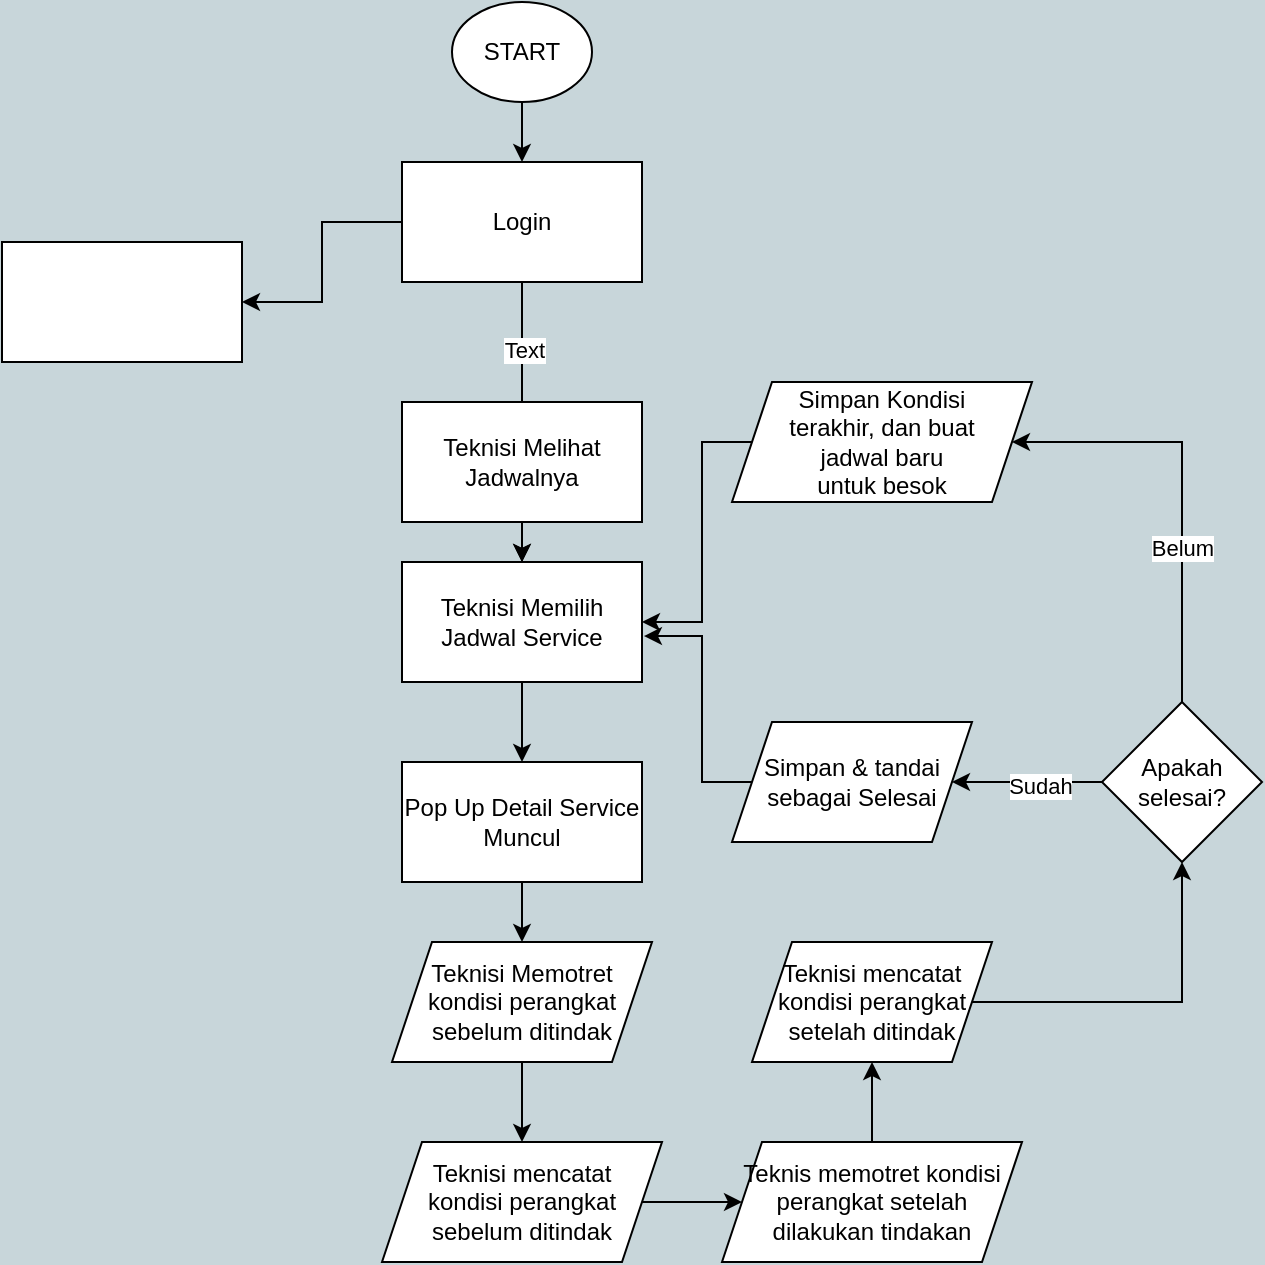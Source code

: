<mxfile version="24.8.8">
  <diagram name="Page-1" id="kRHuVzN3NbyFUTARxabG">
    <mxGraphModel dx="1434" dy="784" grid="1" gridSize="10" guides="1" tooltips="1" connect="1" arrows="1" fold="1" page="1" pageScale="1" pageWidth="850" pageHeight="1100" background="#c8d6da" math="0" shadow="0">
      <root>
        <mxCell id="0" />
        <mxCell id="1" parent="0" />
        <mxCell id="Iq69d2L0u7uSSFG06dhG-54" style="edgeStyle=orthogonalEdgeStyle;rounded=0;orthogonalLoop=1;jettySize=auto;html=1;exitX=0.5;exitY=1;exitDx=0;exitDy=0;entryX=0.5;entryY=0;entryDx=0;entryDy=0;" edge="1" parent="1" source="Iq69d2L0u7uSSFG06dhG-1" target="Iq69d2L0u7uSSFG06dhG-3">
          <mxGeometry relative="1" as="geometry" />
        </mxCell>
        <mxCell id="Iq69d2L0u7uSSFG06dhG-1" value="START" style="ellipse;whiteSpace=wrap;html=1;" vertex="1" parent="1">
          <mxGeometry x="405" y="80" width="70" height="50" as="geometry" />
        </mxCell>
        <mxCell id="Iq69d2L0u7uSSFG06dhG-37" value="" style="edgeStyle=orthogonalEdgeStyle;rounded=0;orthogonalLoop=1;jettySize=auto;html=1;" edge="1" parent="1" source="Iq69d2L0u7uSSFG06dhG-3" target="Iq69d2L0u7uSSFG06dhG-5">
          <mxGeometry relative="1" as="geometry" />
        </mxCell>
        <mxCell id="Iq69d2L0u7uSSFG06dhG-57" value="Text" style="edgeLabel;html=1;align=center;verticalAlign=middle;resizable=0;points=[];" vertex="1" connectable="0" parent="Iq69d2L0u7uSSFG06dhG-37">
          <mxGeometry x="-0.514" y="1" relative="1" as="geometry">
            <mxPoint as="offset" />
          </mxGeometry>
        </mxCell>
        <mxCell id="Iq69d2L0u7uSSFG06dhG-56" value="" style="edgeStyle=orthogonalEdgeStyle;rounded=0;orthogonalLoop=1;jettySize=auto;html=1;" edge="1" parent="1" source="Iq69d2L0u7uSSFG06dhG-3" target="Iq69d2L0u7uSSFG06dhG-55">
          <mxGeometry relative="1" as="geometry" />
        </mxCell>
        <mxCell id="Iq69d2L0u7uSSFG06dhG-3" value="Login" style="rounded=0;whiteSpace=wrap;html=1;" vertex="1" parent="1">
          <mxGeometry x="380" y="160" width="120" height="60" as="geometry" />
        </mxCell>
        <mxCell id="Iq69d2L0u7uSSFG06dhG-36" value="" style="edgeStyle=orthogonalEdgeStyle;rounded=0;orthogonalLoop=1;jettySize=auto;html=1;" edge="1" parent="1" source="Iq69d2L0u7uSSFG06dhG-4" target="Iq69d2L0u7uSSFG06dhG-5">
          <mxGeometry relative="1" as="geometry" />
        </mxCell>
        <mxCell id="Iq69d2L0u7uSSFG06dhG-4" value="Teknisi Melihat Jadwalnya" style="rounded=0;whiteSpace=wrap;html=1;" vertex="1" parent="1">
          <mxGeometry x="380" y="280" width="120" height="60" as="geometry" />
        </mxCell>
        <mxCell id="Iq69d2L0u7uSSFG06dhG-7" value="" style="edgeStyle=orthogonalEdgeStyle;rounded=0;orthogonalLoop=1;jettySize=auto;html=1;" edge="1" parent="1" source="Iq69d2L0u7uSSFG06dhG-5" target="Iq69d2L0u7uSSFG06dhG-6">
          <mxGeometry relative="1" as="geometry" />
        </mxCell>
        <mxCell id="Iq69d2L0u7uSSFG06dhG-5" value="Teknisi Memilih Jadwal Service" style="rounded=0;whiteSpace=wrap;html=1;" vertex="1" parent="1">
          <mxGeometry x="380" y="360" width="120" height="60" as="geometry" />
        </mxCell>
        <mxCell id="Iq69d2L0u7uSSFG06dhG-41" value="" style="edgeStyle=orthogonalEdgeStyle;rounded=0;orthogonalLoop=1;jettySize=auto;html=1;" edge="1" parent="1" source="Iq69d2L0u7uSSFG06dhG-6" target="Iq69d2L0u7uSSFG06dhG-40">
          <mxGeometry relative="1" as="geometry" />
        </mxCell>
        <mxCell id="Iq69d2L0u7uSSFG06dhG-6" value="Pop Up Detail Service Muncul" style="rounded=0;whiteSpace=wrap;html=1;" vertex="1" parent="1">
          <mxGeometry x="380" y="460" width="120" height="60" as="geometry" />
        </mxCell>
        <mxCell id="Iq69d2L0u7uSSFG06dhG-19" value="" style="edgeStyle=orthogonalEdgeStyle;rounded=0;orthogonalLoop=1;jettySize=auto;html=1;exitX=1;exitY=0.5;exitDx=0;exitDy=0;" edge="1" parent="1" source="Iq69d2L0u7uSSFG06dhG-50" target="Iq69d2L0u7uSSFG06dhG-18">
          <mxGeometry relative="1" as="geometry">
            <mxPoint x="680" y="600" as="sourcePoint" />
          </mxGeometry>
        </mxCell>
        <mxCell id="Iq69d2L0u7uSSFG06dhG-27" value="" style="edgeStyle=orthogonalEdgeStyle;rounded=0;orthogonalLoop=1;jettySize=auto;html=1;exitX=0.5;exitY=0;exitDx=0;exitDy=0;" edge="1" parent="1" source="Iq69d2L0u7uSSFG06dhG-18" target="Iq69d2L0u7uSSFG06dhG-26">
          <mxGeometry relative="1" as="geometry">
            <Array as="points">
              <mxPoint x="770" y="300" />
            </Array>
          </mxGeometry>
        </mxCell>
        <mxCell id="Iq69d2L0u7uSSFG06dhG-29" value="Belum" style="edgeLabel;html=1;align=center;verticalAlign=middle;resizable=0;points=[];" vertex="1" connectable="0" parent="Iq69d2L0u7uSSFG06dhG-27">
          <mxGeometry x="-0.35" y="-3" relative="1" as="geometry">
            <mxPoint x="-3" y="-7" as="offset" />
          </mxGeometry>
        </mxCell>
        <mxCell id="Iq69d2L0u7uSSFG06dhG-34" value="" style="edgeStyle=orthogonalEdgeStyle;rounded=0;orthogonalLoop=1;jettySize=auto;html=1;" edge="1" parent="1" source="Iq69d2L0u7uSSFG06dhG-18" target="Iq69d2L0u7uSSFG06dhG-33">
          <mxGeometry relative="1" as="geometry" />
        </mxCell>
        <mxCell id="Iq69d2L0u7uSSFG06dhG-53" value="Sudah" style="edgeLabel;html=1;align=center;verticalAlign=middle;resizable=0;points=[];" vertex="1" connectable="0" parent="Iq69d2L0u7uSSFG06dhG-34">
          <mxGeometry x="-0.164" y="2" relative="1" as="geometry">
            <mxPoint as="offset" />
          </mxGeometry>
        </mxCell>
        <mxCell id="Iq69d2L0u7uSSFG06dhG-18" value="Apakah selesai?" style="rhombus;whiteSpace=wrap;html=1;rounded=0;" vertex="1" parent="1">
          <mxGeometry x="730" y="430" width="80" height="80" as="geometry" />
        </mxCell>
        <mxCell id="Iq69d2L0u7uSSFG06dhG-30" style="edgeStyle=orthogonalEdgeStyle;rounded=0;orthogonalLoop=1;jettySize=auto;html=1;exitX=0;exitY=0.5;exitDx=0;exitDy=0;entryX=1;entryY=0.5;entryDx=0;entryDy=0;" edge="1" parent="1" source="Iq69d2L0u7uSSFG06dhG-26" target="Iq69d2L0u7uSSFG06dhG-5">
          <mxGeometry relative="1" as="geometry">
            <Array as="points">
              <mxPoint x="530" y="300" />
              <mxPoint x="530" y="390" />
            </Array>
          </mxGeometry>
        </mxCell>
        <mxCell id="Iq69d2L0u7uSSFG06dhG-26" value="Simpan Kondisi&lt;div&gt;terakhir, dan buat&lt;/div&gt;&lt;div&gt;jadwal baru&lt;div&gt;untuk besok&lt;/div&gt;&lt;/div&gt;" style="shape=parallelogram;perimeter=parallelogramPerimeter;whiteSpace=wrap;html=1;fixedSize=1;rounded=0;" vertex="1" parent="1">
          <mxGeometry x="545" y="270" width="150" height="60" as="geometry" />
        </mxCell>
        <mxCell id="Iq69d2L0u7uSSFG06dhG-33" value="Simpan &amp;amp; tandai sebagai Selesai" style="shape=parallelogram;perimeter=parallelogramPerimeter;whiteSpace=wrap;html=1;fixedSize=1;rounded=0;" vertex="1" parent="1">
          <mxGeometry x="545" y="440" width="120" height="60" as="geometry" />
        </mxCell>
        <mxCell id="Iq69d2L0u7uSSFG06dhG-35" style="edgeStyle=orthogonalEdgeStyle;rounded=0;orthogonalLoop=1;jettySize=auto;html=1;entryX=1.008;entryY=0.617;entryDx=0;entryDy=0;entryPerimeter=0;" edge="1" parent="1" source="Iq69d2L0u7uSSFG06dhG-33" target="Iq69d2L0u7uSSFG06dhG-5">
          <mxGeometry relative="1" as="geometry">
            <Array as="points">
              <mxPoint x="530" y="470" />
              <mxPoint x="530" y="397" />
            </Array>
          </mxGeometry>
        </mxCell>
        <mxCell id="Iq69d2L0u7uSSFG06dhG-43" value="" style="edgeStyle=orthogonalEdgeStyle;rounded=0;orthogonalLoop=1;jettySize=auto;html=1;" edge="1" parent="1" source="Iq69d2L0u7uSSFG06dhG-40" target="Iq69d2L0u7uSSFG06dhG-42">
          <mxGeometry relative="1" as="geometry" />
        </mxCell>
        <mxCell id="Iq69d2L0u7uSSFG06dhG-40" value="Teknisi Memotret kondisi perangkat sebelum ditindak" style="shape=parallelogram;perimeter=parallelogramPerimeter;whiteSpace=wrap;html=1;fixedSize=1;rounded=0;" vertex="1" parent="1">
          <mxGeometry x="375" y="550" width="130" height="60" as="geometry" />
        </mxCell>
        <mxCell id="Iq69d2L0u7uSSFG06dhG-44" value="" style="edgeStyle=orthogonalEdgeStyle;rounded=0;orthogonalLoop=1;jettySize=auto;html=1;entryX=0;entryY=0.5;entryDx=0;entryDy=0;" edge="1" parent="1" source="Iq69d2L0u7uSSFG06dhG-42" target="Iq69d2L0u7uSSFG06dhG-48">
          <mxGeometry relative="1" as="geometry">
            <mxPoint x="560" y="680" as="targetPoint" />
          </mxGeometry>
        </mxCell>
        <mxCell id="Iq69d2L0u7uSSFG06dhG-42" value="Teknisi mencatat&lt;div&gt;kondisi perangkat&lt;div&gt;sebelum ditindak&lt;/div&gt;&lt;/div&gt;" style="shape=parallelogram;perimeter=parallelogramPerimeter;whiteSpace=wrap;html=1;fixedSize=1;rounded=0;" vertex="1" parent="1">
          <mxGeometry x="370" y="650" width="140" height="60" as="geometry" />
        </mxCell>
        <mxCell id="Iq69d2L0u7uSSFG06dhG-51" value="" style="edgeStyle=orthogonalEdgeStyle;rounded=0;orthogonalLoop=1;jettySize=auto;html=1;" edge="1" parent="1" source="Iq69d2L0u7uSSFG06dhG-48" target="Iq69d2L0u7uSSFG06dhG-50">
          <mxGeometry relative="1" as="geometry" />
        </mxCell>
        <mxCell id="Iq69d2L0u7uSSFG06dhG-48" value="Teknis memotret kondisi perangkat setelah dilakukan tindakan" style="shape=parallelogram;perimeter=parallelogramPerimeter;whiteSpace=wrap;html=1;fixedSize=1;" vertex="1" parent="1">
          <mxGeometry x="540" y="650" width="150" height="60" as="geometry" />
        </mxCell>
        <mxCell id="Iq69d2L0u7uSSFG06dhG-50" value="Teknisi mencatat kondisi perangkat setelah ditindak" style="shape=parallelogram;perimeter=parallelogramPerimeter;whiteSpace=wrap;html=1;fixedSize=1;" vertex="1" parent="1">
          <mxGeometry x="555" y="550" width="120" height="60" as="geometry" />
        </mxCell>
        <mxCell id="Iq69d2L0u7uSSFG06dhG-55" value="" style="whiteSpace=wrap;html=1;rounded=0;" vertex="1" parent="1">
          <mxGeometry x="180" y="200" width="120" height="60" as="geometry" />
        </mxCell>
      </root>
    </mxGraphModel>
  </diagram>
</mxfile>
